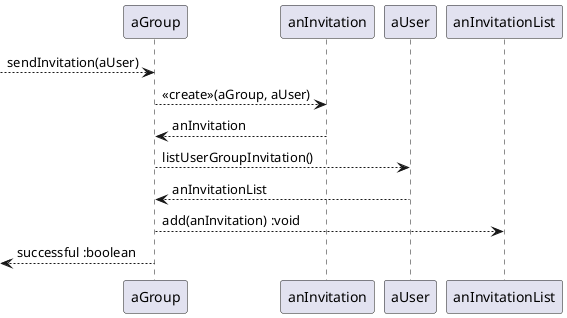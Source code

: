 @startuml

 --> aGroup: sendInvitation(aUser)

aGroup --> anInvitation: <<create>>(aGroup, aUser)
aGroup <-- anInvitation: anInvitation
aGroup --> aUser: listUserGroupInvitation()
aGroup <-- aUser: anInvitationList
aGroup --> anInvitationList: add(anInvitation) :void
 <-- aGroup: successful :boolean




@enduml